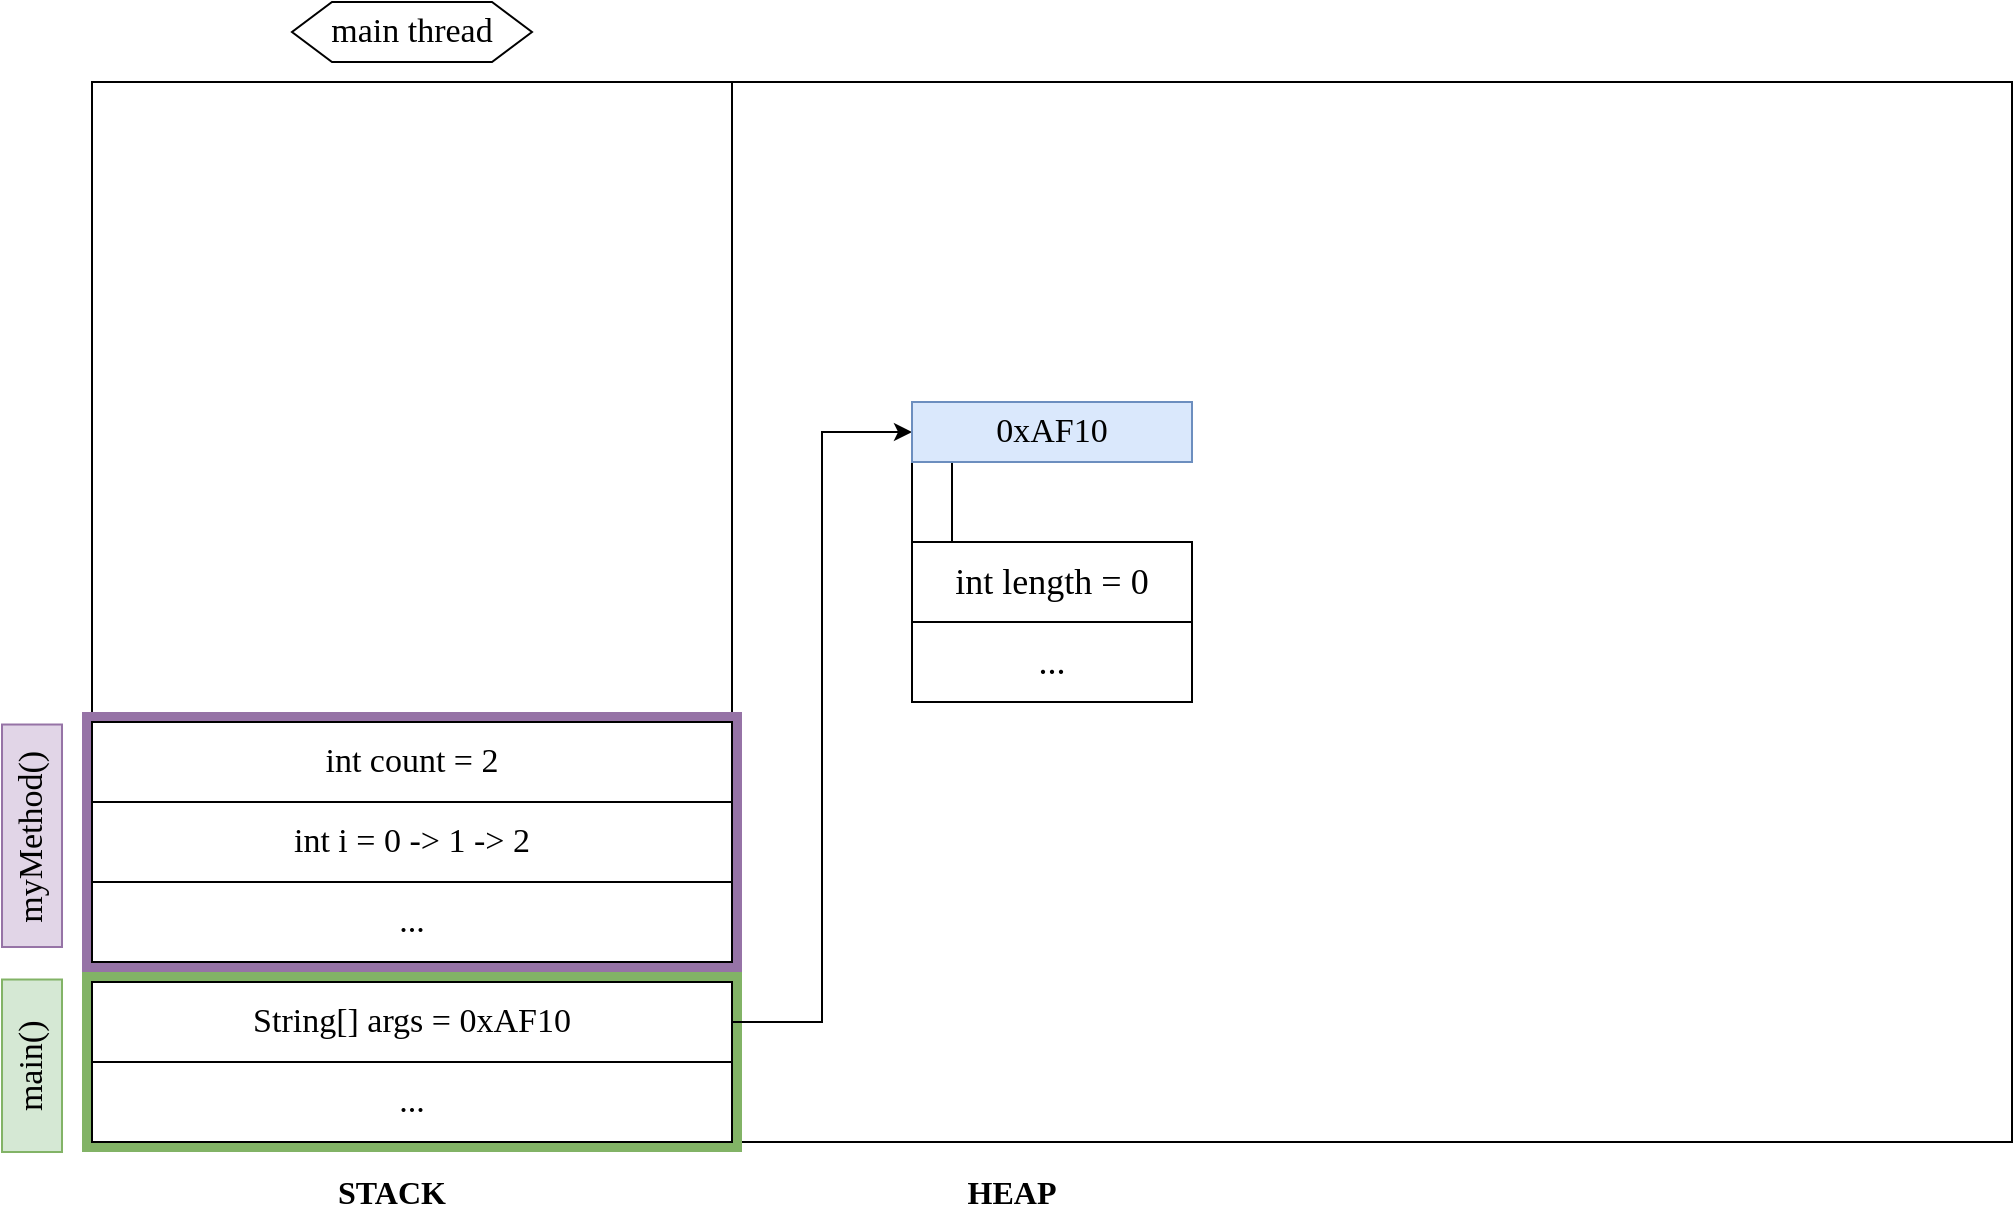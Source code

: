 <mxfile version="21.6.8" type="device" pages="3">
  <diagram name="Page-1" id="d59C5zg_7T1TeNgBpkGo">
    <mxGraphModel dx="879" dy="594" grid="1" gridSize="10" guides="1" tooltips="1" connect="1" arrows="1" fold="1" page="1" pageScale="1" pageWidth="1100" pageHeight="850" math="0" shadow="0">
      <root>
        <mxCell id="0" />
        <mxCell id="1" parent="0" />
        <mxCell id="HXuZYWFXMnalEL0bIfrd-1" value="" style="rounded=0;whiteSpace=wrap;html=1;" vertex="1" parent="1">
          <mxGeometry x="80" y="50" width="320" height="530" as="geometry" />
        </mxCell>
        <mxCell id="HXuZYWFXMnalEL0bIfrd-2" value="" style="rounded=0;whiteSpace=wrap;html=1;" vertex="1" parent="1">
          <mxGeometry x="400" y="50" width="640" height="530" as="geometry" />
        </mxCell>
        <mxCell id="HXuZYWFXMnalEL0bIfrd-3" value="main thread" style="shape=hexagon;perimeter=hexagonPerimeter2;whiteSpace=wrap;html=1;fixedSize=1;fontFamily=Ubuntu;fontSource=https%3A%2F%2Ffonts.googleapis.com%2Fcss%3Ffamily%3DUbuntu;fontSize=17;" vertex="1" parent="1">
          <mxGeometry x="180" y="10" width="120" height="30" as="geometry" />
        </mxCell>
        <mxCell id="HXuZYWFXMnalEL0bIfrd-4" value="STACK" style="text;html=1;strokeColor=none;fillColor=none;align=center;verticalAlign=middle;whiteSpace=wrap;rounded=0;fontFamily=Ubuntu;fontSource=https%3A%2F%2Ffonts.googleapis.com%2Fcss%3Ffamily%3DUbuntu;fontSize=16;fontStyle=1" vertex="1" parent="1">
          <mxGeometry x="200" y="590" width="60" height="30" as="geometry" />
        </mxCell>
        <mxCell id="HXuZYWFXMnalEL0bIfrd-5" value="HEAP" style="text;html=1;strokeColor=none;fillColor=none;align=center;verticalAlign=middle;whiteSpace=wrap;rounded=0;fontFamily=Ubuntu;fontSource=https%3A%2F%2Ffonts.googleapis.com%2Fcss%3Ffamily%3DUbuntu;fontSize=16;fontStyle=1" vertex="1" parent="1">
          <mxGeometry x="510" y="590" width="60" height="30" as="geometry" />
        </mxCell>
        <mxCell id="HXuZYWFXMnalEL0bIfrd-6" value="" style="rounded=0;whiteSpace=wrap;html=1;fillColor=#d5e8d4;strokeColor=#82b366;strokeWidth=10;" vertex="1" parent="1">
          <mxGeometry x="80" y="500" width="320" height="80" as="geometry" />
        </mxCell>
        <mxCell id="HXuZYWFXMnalEL0bIfrd-7" value="main()" style="text;html=1;strokeColor=#82b366;fillColor=#d5e8d4;align=center;verticalAlign=middle;whiteSpace=wrap;rounded=0;fontFamily=Ubuntu;fontSource=https%3A%2F%2Ffonts.googleapis.com%2Fcss%3Ffamily%3DUbuntu;fontSize=17;rotation=-90;" vertex="1" parent="1">
          <mxGeometry x="6.88" y="526.88" width="86.25" height="30" as="geometry" />
        </mxCell>
        <mxCell id="HXuZYWFXMnalEL0bIfrd-14" style="edgeStyle=orthogonalEdgeStyle;rounded=0;orthogonalLoop=1;jettySize=auto;html=1;entryX=0;entryY=0.5;entryDx=0;entryDy=0;" edge="1" parent="1" source="HXuZYWFXMnalEL0bIfrd-8" target="HXuZYWFXMnalEL0bIfrd-12">
          <mxGeometry relative="1" as="geometry" />
        </mxCell>
        <mxCell id="HXuZYWFXMnalEL0bIfrd-8" value="String[] args = 0xAF10" style="rounded=0;whiteSpace=wrap;html=1;fontFamily=Ubuntu;fontSource=https%3A%2F%2Ffonts.googleapis.com%2Fcss%3Ffamily%3DUbuntu;fontSize=17;" vertex="1" parent="1">
          <mxGeometry x="80" y="500" width="320" height="40" as="geometry" />
        </mxCell>
        <mxCell id="HXuZYWFXMnalEL0bIfrd-9" value="..." style="rounded=0;whiteSpace=wrap;html=1;fontFamily=Ubuntu;fontSource=https%3A%2F%2Ffonts.googleapis.com%2Fcss%3Ffamily%3DUbuntu;fontSize=17;" vertex="1" parent="1">
          <mxGeometry x="80" y="540" width="320" height="40" as="geometry" />
        </mxCell>
        <mxCell id="HXuZYWFXMnalEL0bIfrd-10" value="" style="rounded=0;whiteSpace=wrap;html=1;" vertex="1" parent="1">
          <mxGeometry x="490" y="240" width="20" height="40" as="geometry" />
        </mxCell>
        <mxCell id="HXuZYWFXMnalEL0bIfrd-11" value="int length = 0" style="rounded=0;whiteSpace=wrap;html=1;fontSize=18;fontFamily=Ubuntu;fontSource=https%3A%2F%2Ffonts.googleapis.com%2Fcss%3Ffamily%3DUbuntu;" vertex="1" parent="1">
          <mxGeometry x="490" y="280" width="140" height="40" as="geometry" />
        </mxCell>
        <mxCell id="HXuZYWFXMnalEL0bIfrd-12" value="0xAF10" style="rounded=0;whiteSpace=wrap;html=1;fontFamily=Ubuntu;fontSource=https%3A%2F%2Ffonts.googleapis.com%2Fcss%3Ffamily%3DUbuntu;fontSize=17;fillColor=#dae8fc;strokeColor=#6c8ebf;" vertex="1" parent="1">
          <mxGeometry x="490" y="210" width="140" height="30" as="geometry" />
        </mxCell>
        <mxCell id="HXuZYWFXMnalEL0bIfrd-13" value="..." style="rounded=0;whiteSpace=wrap;html=1;fontSize=18;fontFamily=Ubuntu;fontSource=https%3A%2F%2Ffonts.googleapis.com%2Fcss%3Ffamily%3DUbuntu;" vertex="1" parent="1">
          <mxGeometry x="490" y="320" width="140" height="40" as="geometry" />
        </mxCell>
        <mxCell id="HXuZYWFXMnalEL0bIfrd-15" value="" style="rounded=0;whiteSpace=wrap;html=1;fillColor=#e1d5e7;strokeColor=#9673a6;strokeWidth=10;" vertex="1" parent="1">
          <mxGeometry x="80" y="370" width="320" height="120" as="geometry" />
        </mxCell>
        <mxCell id="HXuZYWFXMnalEL0bIfrd-16" value="myMethod()" style="text;html=1;strokeColor=#9673a6;fillColor=#e1d5e7;align=center;verticalAlign=middle;whiteSpace=wrap;rounded=0;fontFamily=Ubuntu;fontSource=https%3A%2F%2Ffonts.googleapis.com%2Fcss%3Ffamily%3DUbuntu;fontSize=17;rotation=-90;" vertex="1" parent="1">
          <mxGeometry x="-5.62" y="411.88" width="111.25" height="30" as="geometry" />
        </mxCell>
        <mxCell id="HXuZYWFXMnalEL0bIfrd-17" value="int count = 2" style="rounded=0;whiteSpace=wrap;html=1;fontFamily=Ubuntu;fontSource=https%3A%2F%2Ffonts.googleapis.com%2Fcss%3Ffamily%3DUbuntu;fontSize=17;" vertex="1" parent="1">
          <mxGeometry x="80" y="370" width="320" height="40" as="geometry" />
        </mxCell>
        <mxCell id="HXuZYWFXMnalEL0bIfrd-18" value="int i = 0 -&amp;gt; 1 -&amp;gt; 2" style="rounded=0;whiteSpace=wrap;html=1;fontFamily=Ubuntu;fontSource=https%3A%2F%2Ffonts.googleapis.com%2Fcss%3Ffamily%3DUbuntu;fontSize=17;" vertex="1" parent="1">
          <mxGeometry x="80" y="410" width="320" height="40" as="geometry" />
        </mxCell>
        <mxCell id="HXuZYWFXMnalEL0bIfrd-19" value="..." style="rounded=0;whiteSpace=wrap;html=1;fontFamily=Ubuntu;fontSource=https%3A%2F%2Ffonts.googleapis.com%2Fcss%3Ffamily%3DUbuntu;fontSize=17;" vertex="1" parent="1">
          <mxGeometry x="80" y="450" width="320" height="40" as="geometry" />
        </mxCell>
      </root>
    </mxGraphModel>
  </diagram>
  <diagram name="Page-2" id="jDRWT7dZTfvX9DMBAsyt">
    <mxGraphModel dx="879" dy="594" grid="1" gridSize="10" guides="1" tooltips="1" connect="1" arrows="1" fold="1" page="1" pageScale="1" pageWidth="1100" pageHeight="850" math="0" shadow="0">
      <root>
        <mxCell id="pczT1-cu_U-hx5-ardYg-0" />
        <mxCell id="pczT1-cu_U-hx5-ardYg-1" parent="pczT1-cu_U-hx5-ardYg-0" />
        <mxCell id="pczT1-cu_U-hx5-ardYg-2" value="" style="rounded=0;whiteSpace=wrap;html=1;" vertex="1" parent="pczT1-cu_U-hx5-ardYg-1">
          <mxGeometry x="80" y="50" width="320" height="530" as="geometry" />
        </mxCell>
        <mxCell id="pczT1-cu_U-hx5-ardYg-3" value="" style="rounded=0;whiteSpace=wrap;html=1;" vertex="1" parent="pczT1-cu_U-hx5-ardYg-1">
          <mxGeometry x="400" y="50" width="640" height="530" as="geometry" />
        </mxCell>
        <mxCell id="pczT1-cu_U-hx5-ardYg-4" value="main thread" style="shape=hexagon;perimeter=hexagonPerimeter2;whiteSpace=wrap;html=1;fixedSize=1;fontFamily=Ubuntu;fontSource=https%3A%2F%2Ffonts.googleapis.com%2Fcss%3Ffamily%3DUbuntu;fontSize=17;" vertex="1" parent="pczT1-cu_U-hx5-ardYg-1">
          <mxGeometry x="180" y="10" width="120" height="30" as="geometry" />
        </mxCell>
        <mxCell id="pczT1-cu_U-hx5-ardYg-5" value="STACK" style="text;html=1;strokeColor=none;fillColor=none;align=center;verticalAlign=middle;whiteSpace=wrap;rounded=0;fontFamily=Ubuntu;fontSource=https%3A%2F%2Ffonts.googleapis.com%2Fcss%3Ffamily%3DUbuntu;fontSize=16;fontStyle=1" vertex="1" parent="pczT1-cu_U-hx5-ardYg-1">
          <mxGeometry x="200" y="590" width="60" height="30" as="geometry" />
        </mxCell>
        <mxCell id="pczT1-cu_U-hx5-ardYg-6" value="HEAP" style="text;html=1;strokeColor=none;fillColor=none;align=center;verticalAlign=middle;whiteSpace=wrap;rounded=0;fontFamily=Ubuntu;fontSource=https%3A%2F%2Ffonts.googleapis.com%2Fcss%3Ffamily%3DUbuntu;fontSize=16;fontStyle=1" vertex="1" parent="pczT1-cu_U-hx5-ardYg-1">
          <mxGeometry x="510" y="590" width="60" height="30" as="geometry" />
        </mxCell>
        <mxCell id="pczT1-cu_U-hx5-ardYg-7" value="" style="rounded=0;whiteSpace=wrap;html=1;fillColor=#d5e8d4;strokeColor=#82b366;strokeWidth=10;" vertex="1" parent="pczT1-cu_U-hx5-ardYg-1">
          <mxGeometry x="80" y="500" width="320" height="80" as="geometry" />
        </mxCell>
        <mxCell id="pczT1-cu_U-hx5-ardYg-8" value="main()" style="text;html=1;strokeColor=#82b366;fillColor=#d5e8d4;align=center;verticalAlign=middle;whiteSpace=wrap;rounded=0;fontFamily=Ubuntu;fontSource=https%3A%2F%2Ffonts.googleapis.com%2Fcss%3Ffamily%3DUbuntu;fontSize=17;rotation=-90;" vertex="1" parent="pczT1-cu_U-hx5-ardYg-1">
          <mxGeometry x="6.88" y="526.88" width="86.25" height="30" as="geometry" />
        </mxCell>
        <mxCell id="pczT1-cu_U-hx5-ardYg-9" style="edgeStyle=orthogonalEdgeStyle;rounded=0;orthogonalLoop=1;jettySize=auto;html=1;entryX=0;entryY=0.5;entryDx=0;entryDy=0;" edge="1" parent="pczT1-cu_U-hx5-ardYg-1" source="pczT1-cu_U-hx5-ardYg-10" target="pczT1-cu_U-hx5-ardYg-14">
          <mxGeometry relative="1" as="geometry" />
        </mxCell>
        <mxCell id="pczT1-cu_U-hx5-ardYg-10" value="String[] args = 0xAF10" style="rounded=0;whiteSpace=wrap;html=1;fontFamily=Ubuntu;fontSource=https%3A%2F%2Ffonts.googleapis.com%2Fcss%3Ffamily%3DUbuntu;fontSize=17;" vertex="1" parent="pczT1-cu_U-hx5-ardYg-1">
          <mxGeometry x="80" y="500" width="320" height="40" as="geometry" />
        </mxCell>
        <mxCell id="pczT1-cu_U-hx5-ardYg-11" value="..." style="rounded=0;whiteSpace=wrap;html=1;fontFamily=Ubuntu;fontSource=https%3A%2F%2Ffonts.googleapis.com%2Fcss%3Ffamily%3DUbuntu;fontSize=17;" vertex="1" parent="pczT1-cu_U-hx5-ardYg-1">
          <mxGeometry x="80" y="540" width="320" height="40" as="geometry" />
        </mxCell>
        <mxCell id="pczT1-cu_U-hx5-ardYg-12" value="" style="rounded=0;whiteSpace=wrap;html=1;" vertex="1" parent="pczT1-cu_U-hx5-ardYg-1">
          <mxGeometry x="490" y="240" width="20" height="40" as="geometry" />
        </mxCell>
        <mxCell id="pczT1-cu_U-hx5-ardYg-13" value="int length = 0" style="rounded=0;whiteSpace=wrap;html=1;fontSize=18;fontFamily=Ubuntu;fontSource=https%3A%2F%2Ffonts.googleapis.com%2Fcss%3Ffamily%3DUbuntu;" vertex="1" parent="pczT1-cu_U-hx5-ardYg-1">
          <mxGeometry x="490" y="280" width="140" height="40" as="geometry" />
        </mxCell>
        <mxCell id="pczT1-cu_U-hx5-ardYg-14" value="0xAF10" style="rounded=0;whiteSpace=wrap;html=1;fontFamily=Ubuntu;fontSource=https%3A%2F%2Ffonts.googleapis.com%2Fcss%3Ffamily%3DUbuntu;fontSize=17;fillColor=#dae8fc;strokeColor=#6c8ebf;" vertex="1" parent="pczT1-cu_U-hx5-ardYg-1">
          <mxGeometry x="490" y="210" width="140" height="30" as="geometry" />
        </mxCell>
        <mxCell id="pczT1-cu_U-hx5-ardYg-15" value="..." style="rounded=0;whiteSpace=wrap;html=1;fontSize=18;fontFamily=Ubuntu;fontSource=https%3A%2F%2Ffonts.googleapis.com%2Fcss%3Ffamily%3DUbuntu;" vertex="1" parent="pczT1-cu_U-hx5-ardYg-1">
          <mxGeometry x="490" y="320" width="140" height="40" as="geometry" />
        </mxCell>
      </root>
    </mxGraphModel>
  </diagram>
  <diagram name="Page-3" id="d-0QQxrhOqpmmsejDC1g">
    <mxGraphModel dx="879" dy="594" grid="1" gridSize="10" guides="1" tooltips="1" connect="1" arrows="1" fold="1" page="1" pageScale="1" pageWidth="1100" pageHeight="850" math="0" shadow="0">
      <root>
        <mxCell id="Tj4oQqAYCy1OyNEzwdPQ-0" />
        <mxCell id="Tj4oQqAYCy1OyNEzwdPQ-1" parent="Tj4oQqAYCy1OyNEzwdPQ-0" />
        <mxCell id="Tj4oQqAYCy1OyNEzwdPQ-2" value="" style="rounded=0;whiteSpace=wrap;html=1;" vertex="1" parent="Tj4oQqAYCy1OyNEzwdPQ-1">
          <mxGeometry x="80" y="50" width="320" height="530" as="geometry" />
        </mxCell>
        <mxCell id="Tj4oQqAYCy1OyNEzwdPQ-3" value="" style="rounded=0;whiteSpace=wrap;html=1;" vertex="1" parent="Tj4oQqAYCy1OyNEzwdPQ-1">
          <mxGeometry x="400" y="50" width="640" height="530" as="geometry" />
        </mxCell>
        <mxCell id="Tj4oQqAYCy1OyNEzwdPQ-4" value="main thread" style="shape=hexagon;perimeter=hexagonPerimeter2;whiteSpace=wrap;html=1;fixedSize=1;fontFamily=Ubuntu;fontSource=https%3A%2F%2Ffonts.googleapis.com%2Fcss%3Ffamily%3DUbuntu;fontSize=17;" vertex="1" parent="Tj4oQqAYCy1OyNEzwdPQ-1">
          <mxGeometry x="180" y="10" width="120" height="30" as="geometry" />
        </mxCell>
        <mxCell id="Tj4oQqAYCy1OyNEzwdPQ-5" value="STACK" style="text;html=1;strokeColor=none;fillColor=none;align=center;verticalAlign=middle;whiteSpace=wrap;rounded=0;fontFamily=Ubuntu;fontSource=https%3A%2F%2Ffonts.googleapis.com%2Fcss%3Ffamily%3DUbuntu;fontSize=16;fontStyle=1" vertex="1" parent="Tj4oQqAYCy1OyNEzwdPQ-1">
          <mxGeometry x="200" y="590" width="60" height="30" as="geometry" />
        </mxCell>
        <mxCell id="Tj4oQqAYCy1OyNEzwdPQ-6" value="HEAP" style="text;html=1;strokeColor=none;fillColor=none;align=center;verticalAlign=middle;whiteSpace=wrap;rounded=0;fontFamily=Ubuntu;fontSource=https%3A%2F%2Ffonts.googleapis.com%2Fcss%3Ffamily%3DUbuntu;fontSize=16;fontStyle=1" vertex="1" parent="Tj4oQqAYCy1OyNEzwdPQ-1">
          <mxGeometry x="510" y="590" width="60" height="30" as="geometry" />
        </mxCell>
        <mxCell id="Tj4oQqAYCy1OyNEzwdPQ-7" value="" style="rounded=0;whiteSpace=wrap;html=1;fillColor=#d5e8d4;strokeColor=#82b366;strokeWidth=10;" vertex="1" parent="Tj4oQqAYCy1OyNEzwdPQ-1">
          <mxGeometry x="80" y="500" width="320" height="80" as="geometry" />
        </mxCell>
        <mxCell id="Tj4oQqAYCy1OyNEzwdPQ-8" value="main()" style="text;html=1;strokeColor=#82b366;fillColor=#d5e8d4;align=center;verticalAlign=middle;whiteSpace=wrap;rounded=0;fontFamily=Ubuntu;fontSource=https%3A%2F%2Ffonts.googleapis.com%2Fcss%3Ffamily%3DUbuntu;fontSize=17;rotation=-90;" vertex="1" parent="Tj4oQqAYCy1OyNEzwdPQ-1">
          <mxGeometry x="6.88" y="526.88" width="86.25" height="30" as="geometry" />
        </mxCell>
        <mxCell id="Tj4oQqAYCy1OyNEzwdPQ-9" style="edgeStyle=orthogonalEdgeStyle;rounded=0;orthogonalLoop=1;jettySize=auto;html=1;entryX=0;entryY=0.5;entryDx=0;entryDy=0;" edge="1" parent="Tj4oQqAYCy1OyNEzwdPQ-1" source="Tj4oQqAYCy1OyNEzwdPQ-10" target="Tj4oQqAYCy1OyNEzwdPQ-14">
          <mxGeometry relative="1" as="geometry" />
        </mxCell>
        <mxCell id="Tj4oQqAYCy1OyNEzwdPQ-10" value="String[] args = 0xAF10" style="rounded=0;whiteSpace=wrap;html=1;fontFamily=Ubuntu;fontSource=https%3A%2F%2Ffonts.googleapis.com%2Fcss%3Ffamily%3DUbuntu;fontSize=17;" vertex="1" parent="Tj4oQqAYCy1OyNEzwdPQ-1">
          <mxGeometry x="80" y="500" width="320" height="40" as="geometry" />
        </mxCell>
        <mxCell id="Tj4oQqAYCy1OyNEzwdPQ-11" value="..." style="rounded=0;whiteSpace=wrap;html=1;fontFamily=Ubuntu;fontSource=https%3A%2F%2Ffonts.googleapis.com%2Fcss%3Ffamily%3DUbuntu;fontSize=17;" vertex="1" parent="Tj4oQqAYCy1OyNEzwdPQ-1">
          <mxGeometry x="80" y="540" width="320" height="40" as="geometry" />
        </mxCell>
        <mxCell id="Tj4oQqAYCy1OyNEzwdPQ-12" value="" style="rounded=0;whiteSpace=wrap;html=1;" vertex="1" parent="Tj4oQqAYCy1OyNEzwdPQ-1">
          <mxGeometry x="490" y="240" width="20" height="40" as="geometry" />
        </mxCell>
        <mxCell id="Tj4oQqAYCy1OyNEzwdPQ-13" value="int length = 0" style="rounded=0;whiteSpace=wrap;html=1;fontSize=18;fontFamily=Ubuntu;fontSource=https%3A%2F%2Ffonts.googleapis.com%2Fcss%3Ffamily%3DUbuntu;" vertex="1" parent="Tj4oQqAYCy1OyNEzwdPQ-1">
          <mxGeometry x="490" y="280" width="140" height="40" as="geometry" />
        </mxCell>
        <mxCell id="Tj4oQqAYCy1OyNEzwdPQ-14" value="0xAF10" style="rounded=0;whiteSpace=wrap;html=1;fontFamily=Ubuntu;fontSource=https%3A%2F%2Ffonts.googleapis.com%2Fcss%3Ffamily%3DUbuntu;fontSize=17;fillColor=#dae8fc;strokeColor=#6c8ebf;" vertex="1" parent="Tj4oQqAYCy1OyNEzwdPQ-1">
          <mxGeometry x="490" y="210" width="140" height="30" as="geometry" />
        </mxCell>
        <mxCell id="Tj4oQqAYCy1OyNEzwdPQ-15" value="..." style="rounded=0;whiteSpace=wrap;html=1;fontSize=18;fontFamily=Ubuntu;fontSource=https%3A%2F%2Ffonts.googleapis.com%2Fcss%3Ffamily%3DUbuntu;" vertex="1" parent="Tj4oQqAYCy1OyNEzwdPQ-1">
          <mxGeometry x="490" y="320" width="140" height="40" as="geometry" />
        </mxCell>
        <mxCell id="FxQj9UaaqDEJPN2yR2YD-0" value="" style="rounded=0;whiteSpace=wrap;html=1;fillColor=#e1d5e7;strokeColor=#9673a6;strokeWidth=10;" vertex="1" parent="Tj4oQqAYCy1OyNEzwdPQ-1">
          <mxGeometry x="80" y="370" width="320" height="120" as="geometry" />
        </mxCell>
        <mxCell id="FxQj9UaaqDEJPN2yR2YD-1" value="myMethod()" style="text;html=1;strokeColor=#9673a6;fillColor=#e1d5e7;align=center;verticalAlign=middle;whiteSpace=wrap;rounded=0;fontFamily=Ubuntu;fontSource=https%3A%2F%2Ffonts.googleapis.com%2Fcss%3Ffamily%3DUbuntu;fontSize=17;rotation=-90;" vertex="1" parent="Tj4oQqAYCy1OyNEzwdPQ-1">
          <mxGeometry x="-5.62" y="411.88" width="111.25" height="30" as="geometry" />
        </mxCell>
        <mxCell id="FxQj9UaaqDEJPN2yR2YD-2" value="int count = 1" style="rounded=0;whiteSpace=wrap;html=1;fontFamily=Ubuntu;fontSource=https%3A%2F%2Ffonts.googleapis.com%2Fcss%3Ffamily%3DUbuntu;fontSize=17;" vertex="1" parent="Tj4oQqAYCy1OyNEzwdPQ-1">
          <mxGeometry x="80" y="370" width="320" height="40" as="geometry" />
        </mxCell>
        <mxCell id="FxQj9UaaqDEJPN2yR2YD-3" value="int i = 0 -&amp;gt; 1" style="rounded=0;whiteSpace=wrap;html=1;fontFamily=Ubuntu;fontSource=https%3A%2F%2Ffonts.googleapis.com%2Fcss%3Ffamily%3DUbuntu;fontSize=17;" vertex="1" parent="Tj4oQqAYCy1OyNEzwdPQ-1">
          <mxGeometry x="80" y="410" width="320" height="40" as="geometry" />
        </mxCell>
        <mxCell id="FxQj9UaaqDEJPN2yR2YD-4" value="..." style="rounded=0;whiteSpace=wrap;html=1;fontFamily=Ubuntu;fontSource=https%3A%2F%2Ffonts.googleapis.com%2Fcss%3Ffamily%3DUbuntu;fontSize=17;" vertex="1" parent="Tj4oQqAYCy1OyNEzwdPQ-1">
          <mxGeometry x="80" y="450" width="320" height="40" as="geometry" />
        </mxCell>
      </root>
    </mxGraphModel>
  </diagram>
</mxfile>
